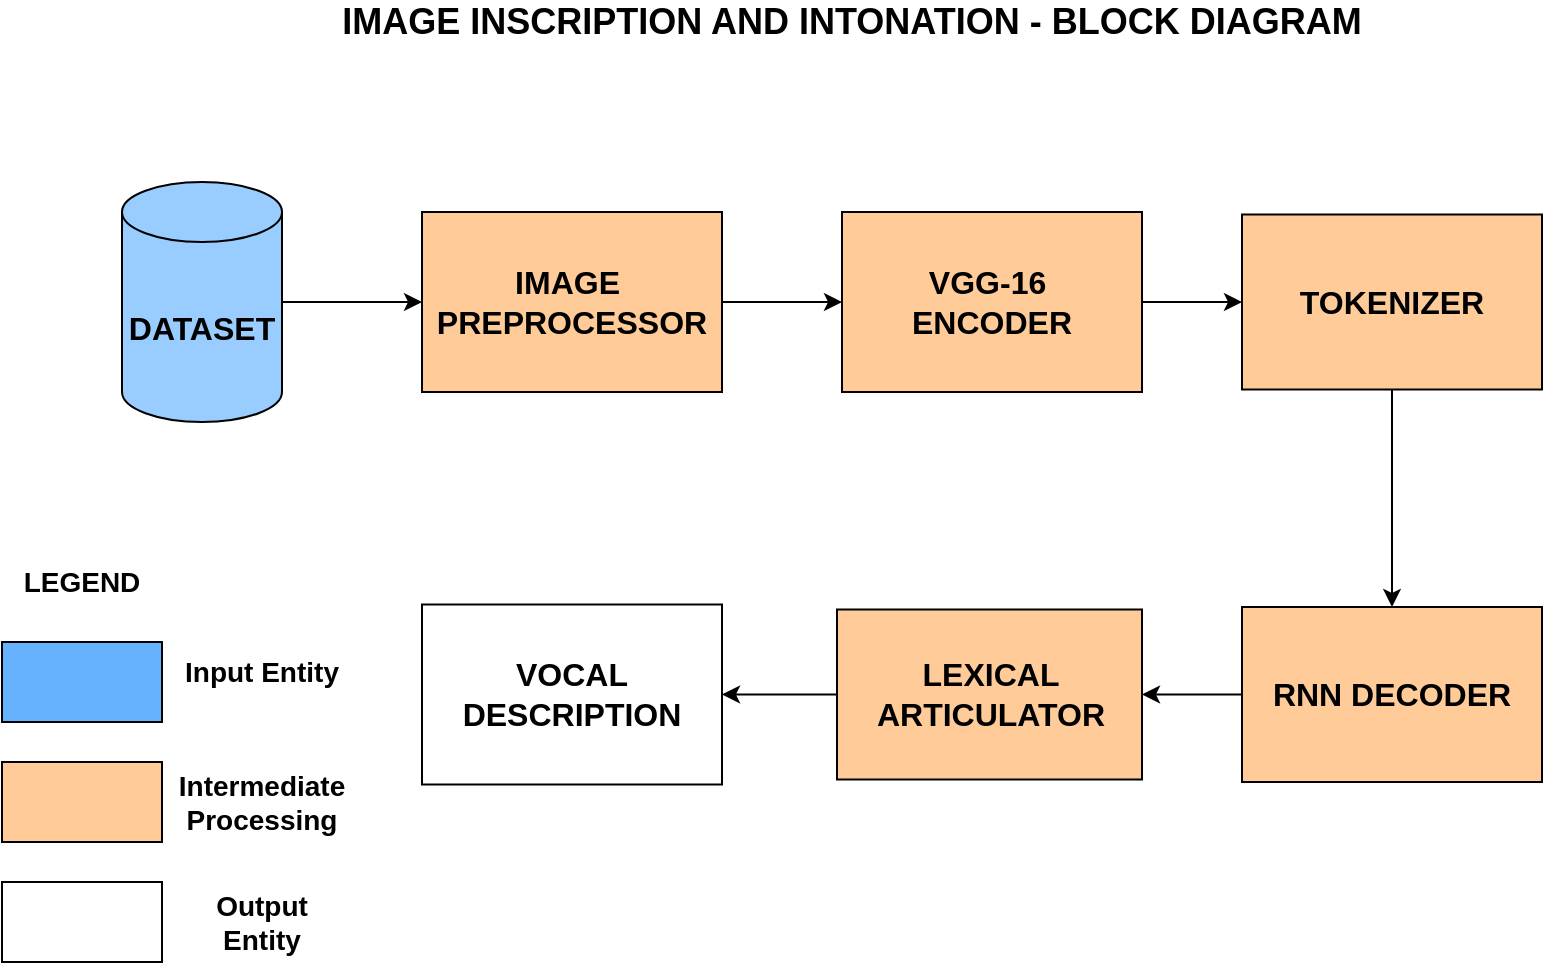 <mxfile version="14.6.13" type="device"><diagram id="jrY85SG1g6YYz2tM37la" name="Page-1"><mxGraphModel dx="1278" dy="1749" grid="1" gridSize="10" guides="1" tooltips="1" connect="1" arrows="1" fold="1" page="1" pageScale="1" pageWidth="1654" pageHeight="1169" math="0" shadow="0"><root><mxCell id="0"/><mxCell id="1" parent="0"/><mxCell id="1mln0N-ioajmXcqdGgB_-3" value="&lt;b&gt;IMAGE&amp;nbsp;&lt;br&gt;PREPROCESSOR&lt;/b&gt;" style="rounded=0;whiteSpace=wrap;html=1;fillColor=#FFCC99;fontSize=16;" parent="1" vertex="1"><mxGeometry x="330" y="-775" width="150" height="90" as="geometry"/></mxCell><mxCell id="1mln0N-ioajmXcqdGgB_-5" style="edgeStyle=orthogonalEdgeStyle;rounded=0;orthogonalLoop=1;jettySize=auto;html=1;entryX=0;entryY=0.5;entryDx=0;entryDy=0;" parent="1" source="1mln0N-ioajmXcqdGgB_-4" target="1mln0N-ioajmXcqdGgB_-3" edge="1"><mxGeometry relative="1" as="geometry"><mxPoint x="270" y="-750" as="targetPoint"/></mxGeometry></mxCell><mxCell id="1mln0N-ioajmXcqdGgB_-4" value="&lt;b&gt;&lt;font style=&quot;font-size: 16px&quot;&gt;DATASET&lt;/font&gt;&lt;/b&gt;" style="shape=cylinder3;whiteSpace=wrap;html=1;boundedLbl=1;backgroundOutline=1;size=15;fillColor=#99CCFF;" parent="1" vertex="1"><mxGeometry x="180" y="-790" width="80" height="120" as="geometry"/></mxCell><mxCell id="1mln0N-ioajmXcqdGgB_-8" value="&lt;b&gt;&lt;font style=&quot;font-size: 16px&quot;&gt;VGG-16&amp;nbsp;&lt;br&gt;ENCODER&lt;/font&gt;&lt;/b&gt;" style="rounded=0;whiteSpace=wrap;html=1;fillColor=#FFCC99;" parent="1" vertex="1"><mxGeometry x="540" y="-775" width="150" height="90" as="geometry"/></mxCell><mxCell id="uxQAtO3WQ27b3Oz5S6KT-3" style="edgeStyle=orthogonalEdgeStyle;rounded=0;orthogonalLoop=1;jettySize=auto;html=1;exitX=0.5;exitY=1;exitDx=0;exitDy=0;entryX=0.5;entryY=0;entryDx=0;entryDy=0;" edge="1" parent="1" source="1mln0N-ioajmXcqdGgB_-11" target="1mln0N-ioajmXcqdGgB_-14"><mxGeometry relative="1" as="geometry"/></mxCell><mxCell id="1mln0N-ioajmXcqdGgB_-11" value="&lt;b&gt;&lt;font style=&quot;font-size: 16px&quot;&gt;TOKENIZER&lt;/font&gt;&lt;/b&gt;" style="rounded=0;whiteSpace=wrap;html=1;fillColor=#FFCC99;" parent="1" vertex="1"><mxGeometry x="740" y="-773.75" width="150" height="87.5" as="geometry"/></mxCell><mxCell id="uxQAtO3WQ27b3Oz5S6KT-4" style="edgeStyle=orthogonalEdgeStyle;rounded=0;orthogonalLoop=1;jettySize=auto;html=1;exitX=0;exitY=0.5;exitDx=0;exitDy=0;entryX=1;entryY=0.5;entryDx=0;entryDy=0;" edge="1" parent="1" source="1mln0N-ioajmXcqdGgB_-14" target="1mln0N-ioajmXcqdGgB_-16"><mxGeometry relative="1" as="geometry"/></mxCell><mxCell id="1mln0N-ioajmXcqdGgB_-14" value="&lt;b&gt;&lt;font style=&quot;font-size: 16px&quot;&gt;RNN DECODER&lt;/font&gt;&lt;/b&gt;" style="rounded=0;whiteSpace=wrap;html=1;fillColor=#FFCC99;" parent="1" vertex="1"><mxGeometry x="740" y="-577.5" width="150" height="87.5" as="geometry"/></mxCell><mxCell id="uxQAtO3WQ27b3Oz5S6KT-2" style="edgeStyle=orthogonalEdgeStyle;rounded=0;orthogonalLoop=1;jettySize=auto;html=1;entryX=1;entryY=0.5;entryDx=0;entryDy=0;" edge="1" parent="1" source="1mln0N-ioajmXcqdGgB_-16" target="WGz76T8iQA2vtJ-tOq42-1"><mxGeometry relative="1" as="geometry"/></mxCell><mxCell id="1mln0N-ioajmXcqdGgB_-16" value="&lt;b&gt;&lt;font&gt;&lt;font style=&quot;font-size: 16px&quot;&gt;LEXICAL&lt;br&gt;ARTICULATOR&lt;/font&gt;&lt;br&gt;&lt;/font&gt;&lt;/b&gt;" style="rounded=0;whiteSpace=wrap;html=1;fillColor=#FFCC99;" parent="1" vertex="1"><mxGeometry x="537.5" y="-576.25" width="152.5" height="85" as="geometry"/></mxCell><mxCell id="126hvHX7_oTsw2l-vYYN-2" value="" style="endArrow=classic;html=1;exitX=1;exitY=0.5;exitDx=0;exitDy=0;entryX=0;entryY=0.5;entryDx=0;entryDy=0;" parent="1" source="1mln0N-ioajmXcqdGgB_-3" target="1mln0N-ioajmXcqdGgB_-8" edge="1"><mxGeometry width="50" height="50" relative="1" as="geometry"><mxPoint x="710" y="-710" as="sourcePoint"/><mxPoint x="510" y="-750" as="targetPoint"/></mxGeometry></mxCell><mxCell id="126hvHX7_oTsw2l-vYYN-3" value="" style="endArrow=classic;html=1;exitX=1;exitY=0.5;exitDx=0;exitDy=0;entryX=0;entryY=0.5;entryDx=0;entryDy=0;" parent="1" source="1mln0N-ioajmXcqdGgB_-8" target="1mln0N-ioajmXcqdGgB_-11" edge="1"><mxGeometry width="50" height="50" relative="1" as="geometry"><mxPoint x="770" y="-715" as="sourcePoint"/><mxPoint x="820" y="-765" as="targetPoint"/></mxGeometry></mxCell><mxCell id="126hvHX7_oTsw2l-vYYN-10" value="&lt;b&gt;&lt;font style=&quot;font-size: 18px&quot;&gt;IMAGE INSCRIPTION AND INTONATION - BLOCK DIAGRAM&lt;/font&gt;&lt;/b&gt;" style="text;html=1;strokeColor=none;fillColor=none;align=center;verticalAlign=middle;whiteSpace=wrap;rounded=0;" parent="1" vertex="1"><mxGeometry x="280" y="-880" width="530" height="20" as="geometry"/></mxCell><mxCell id="126hvHX7_oTsw2l-vYYN-13" value="&lt;b&gt;&lt;font style=&quot;font-size: 14px&quot;&gt;LEGEND&lt;/font&gt;&lt;/b&gt;" style="text;html=1;strokeColor=none;fillColor=none;align=center;verticalAlign=middle;whiteSpace=wrap;rounded=0;" parent="1" vertex="1"><mxGeometry x="140" y="-600" width="40" height="20" as="geometry"/></mxCell><mxCell id="126hvHX7_oTsw2l-vYYN-14" value="" style="rounded=0;whiteSpace=wrap;html=1;fillColor=#66B2FF;" parent="1" vertex="1"><mxGeometry x="120" y="-560" width="80" height="40" as="geometry"/></mxCell><mxCell id="126hvHX7_oTsw2l-vYYN-15" value="&lt;b&gt;&lt;font style=&quot;font-size: 14px&quot;&gt;Input Entity&lt;/font&gt;&lt;/b&gt;" style="text;html=1;strokeColor=none;fillColor=none;align=center;verticalAlign=middle;whiteSpace=wrap;rounded=0;" parent="1" vertex="1"><mxGeometry x="210" y="-555" width="80" height="20" as="geometry"/></mxCell><mxCell id="126hvHX7_oTsw2l-vYYN-16" value="" style="rounded=0;whiteSpace=wrap;html=1;fillColor=#FFCC99;" parent="1" vertex="1"><mxGeometry x="120" y="-500" width="80" height="40" as="geometry"/></mxCell><mxCell id="126hvHX7_oTsw2l-vYYN-17" value="&lt;b&gt;&lt;font style=&quot;font-size: 14px&quot;&gt;Intermediate Processing&lt;/font&gt;&lt;/b&gt;" style="text;html=1;strokeColor=none;fillColor=none;align=center;verticalAlign=middle;whiteSpace=wrap;rounded=0;" parent="1" vertex="1"><mxGeometry x="230" y="-490" width="40" height="20" as="geometry"/></mxCell><mxCell id="126hvHX7_oTsw2l-vYYN-18" value="" style="rounded=0;whiteSpace=wrap;html=1;fillColor=#FFFFFF;" parent="1" vertex="1"><mxGeometry x="120" y="-440" width="80" height="40" as="geometry"/></mxCell><mxCell id="126hvHX7_oTsw2l-vYYN-19" value="&lt;b&gt;&lt;font style=&quot;font-size: 14px&quot;&gt;Output Entity&lt;/font&gt;&lt;/b&gt;" style="text;html=1;strokeColor=none;fillColor=none;align=center;verticalAlign=middle;whiteSpace=wrap;rounded=0;" parent="1" vertex="1"><mxGeometry x="230" y="-430" width="40" height="20" as="geometry"/></mxCell><mxCell id="WGz76T8iQA2vtJ-tOq42-1" value="&lt;span style=&quot;background-color: rgb(255 , 255 , 255)&quot;&gt;&lt;b&gt;&lt;font&gt;&lt;font style=&quot;font-size: 16px&quot;&gt;VOCAL&lt;br&gt;DESCRIPTION&lt;/font&gt;&lt;br&gt;&lt;/font&gt;&lt;/b&gt;&lt;/span&gt;" style="rounded=0;whiteSpace=wrap;html=1;" parent="1" vertex="1"><mxGeometry x="330" y="-578.75" width="150" height="90" as="geometry"/></mxCell></root></mxGraphModel></diagram></mxfile>